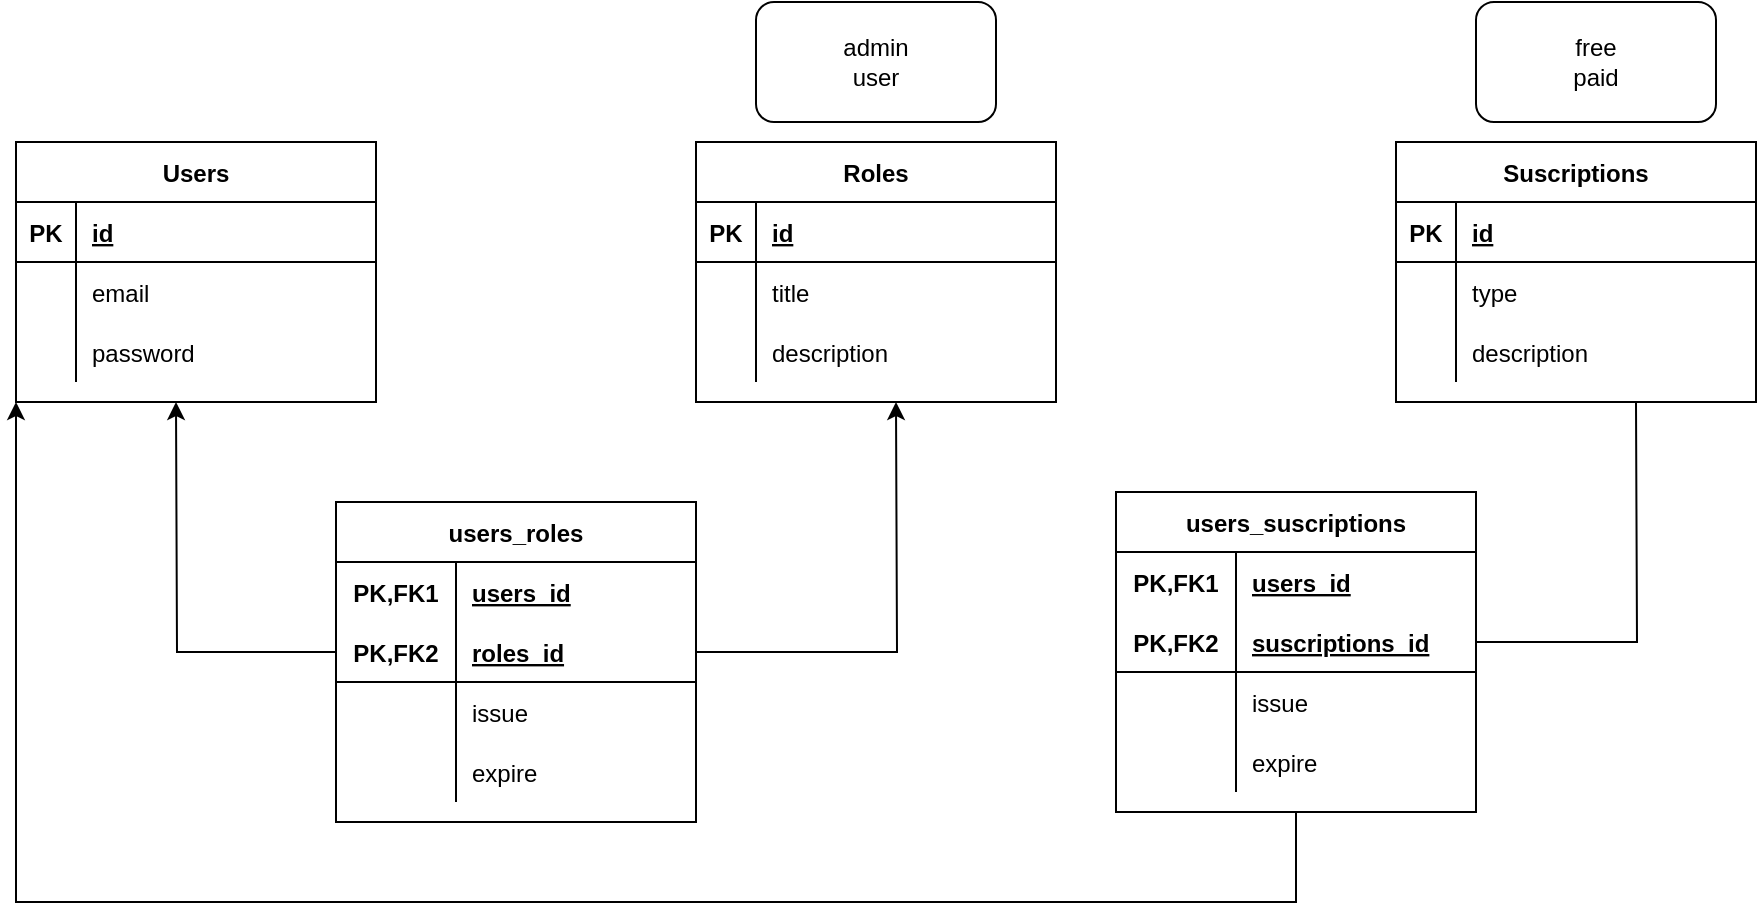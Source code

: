 <mxfile version="16.0.3" type="github">
  <diagram id="WaG9kZ2VibwFYi7EnxSm" name="Page-1">
    <mxGraphModel dx="1240" dy="697" grid="1" gridSize="10" guides="1" tooltips="1" connect="1" arrows="1" fold="1" page="1" pageScale="1" pageWidth="3300" pageHeight="4681" math="0" shadow="0">
      <root>
        <mxCell id="0" />
        <mxCell id="1" parent="0" />
        <mxCell id="ykjN1KbcCbVcYWyAtlIv-16" value="Roles" style="shape=table;startSize=30;container=1;collapsible=1;childLayout=tableLayout;fixedRows=1;rowLines=0;fontStyle=1;align=center;resizeLast=1;" parent="1" vertex="1">
          <mxGeometry x="510" y="80" width="180" height="130" as="geometry">
            <mxRectangle x="510" y="80" width="70" height="30" as="alternateBounds" />
          </mxGeometry>
        </mxCell>
        <mxCell id="ykjN1KbcCbVcYWyAtlIv-17" value="" style="shape=partialRectangle;collapsible=0;dropTarget=0;pointerEvents=0;fillColor=none;top=0;left=0;bottom=1;right=0;points=[[0,0.5],[1,0.5]];portConstraint=eastwest;" parent="ykjN1KbcCbVcYWyAtlIv-16" vertex="1">
          <mxGeometry y="30" width="180" height="30" as="geometry" />
        </mxCell>
        <mxCell id="ykjN1KbcCbVcYWyAtlIv-18" value="PK" style="shape=partialRectangle;connectable=0;fillColor=none;top=0;left=0;bottom=0;right=0;fontStyle=1;overflow=hidden;" parent="ykjN1KbcCbVcYWyAtlIv-17" vertex="1">
          <mxGeometry width="30" height="30" as="geometry">
            <mxRectangle width="30" height="30" as="alternateBounds" />
          </mxGeometry>
        </mxCell>
        <mxCell id="ykjN1KbcCbVcYWyAtlIv-19" value="id" style="shape=partialRectangle;connectable=0;fillColor=none;top=0;left=0;bottom=0;right=0;align=left;spacingLeft=6;fontStyle=5;overflow=hidden;" parent="ykjN1KbcCbVcYWyAtlIv-17" vertex="1">
          <mxGeometry x="30" width="150" height="30" as="geometry">
            <mxRectangle width="150" height="30" as="alternateBounds" />
          </mxGeometry>
        </mxCell>
        <mxCell id="ykjN1KbcCbVcYWyAtlIv-20" value="" style="shape=partialRectangle;collapsible=0;dropTarget=0;pointerEvents=0;fillColor=none;top=0;left=0;bottom=0;right=0;points=[[0,0.5],[1,0.5]];portConstraint=eastwest;" parent="ykjN1KbcCbVcYWyAtlIv-16" vertex="1">
          <mxGeometry y="60" width="180" height="30" as="geometry" />
        </mxCell>
        <mxCell id="ykjN1KbcCbVcYWyAtlIv-21" value="" style="shape=partialRectangle;connectable=0;fillColor=none;top=0;left=0;bottom=0;right=0;editable=1;overflow=hidden;" parent="ykjN1KbcCbVcYWyAtlIv-20" vertex="1">
          <mxGeometry width="30" height="30" as="geometry">
            <mxRectangle width="30" height="30" as="alternateBounds" />
          </mxGeometry>
        </mxCell>
        <mxCell id="ykjN1KbcCbVcYWyAtlIv-22" value="title" style="shape=partialRectangle;connectable=0;fillColor=none;top=0;left=0;bottom=0;right=0;align=left;spacingLeft=6;overflow=hidden;" parent="ykjN1KbcCbVcYWyAtlIv-20" vertex="1">
          <mxGeometry x="30" width="150" height="30" as="geometry">
            <mxRectangle width="150" height="30" as="alternateBounds" />
          </mxGeometry>
        </mxCell>
        <mxCell id="ykjN1KbcCbVcYWyAtlIv-23" value="" style="shape=partialRectangle;collapsible=0;dropTarget=0;pointerEvents=0;fillColor=none;top=0;left=0;bottom=0;right=0;points=[[0,0.5],[1,0.5]];portConstraint=eastwest;" parent="ykjN1KbcCbVcYWyAtlIv-16" vertex="1">
          <mxGeometry y="90" width="180" height="30" as="geometry" />
        </mxCell>
        <mxCell id="ykjN1KbcCbVcYWyAtlIv-24" value="" style="shape=partialRectangle;connectable=0;fillColor=none;top=0;left=0;bottom=0;right=0;editable=1;overflow=hidden;" parent="ykjN1KbcCbVcYWyAtlIv-23" vertex="1">
          <mxGeometry width="30" height="30" as="geometry">
            <mxRectangle width="30" height="30" as="alternateBounds" />
          </mxGeometry>
        </mxCell>
        <mxCell id="ykjN1KbcCbVcYWyAtlIv-25" value="description" style="shape=partialRectangle;connectable=0;fillColor=none;top=0;left=0;bottom=0;right=0;align=left;spacingLeft=6;overflow=hidden;" parent="ykjN1KbcCbVcYWyAtlIv-23" vertex="1">
          <mxGeometry x="30" width="150" height="30" as="geometry">
            <mxRectangle width="150" height="30" as="alternateBounds" />
          </mxGeometry>
        </mxCell>
        <mxCell id="ykjN1KbcCbVcYWyAtlIv-29" value="Users" style="shape=table;startSize=30;container=1;collapsible=1;childLayout=tableLayout;fixedRows=1;rowLines=0;fontStyle=1;align=center;resizeLast=1;" parent="1" vertex="1">
          <mxGeometry x="170" y="80" width="180" height="130" as="geometry" />
        </mxCell>
        <mxCell id="ykjN1KbcCbVcYWyAtlIv-30" value="" style="shape=partialRectangle;collapsible=0;dropTarget=0;pointerEvents=0;fillColor=none;top=0;left=0;bottom=1;right=0;points=[[0,0.5],[1,0.5]];portConstraint=eastwest;" parent="ykjN1KbcCbVcYWyAtlIv-29" vertex="1">
          <mxGeometry y="30" width="180" height="30" as="geometry" />
        </mxCell>
        <mxCell id="ykjN1KbcCbVcYWyAtlIv-31" value="PK" style="shape=partialRectangle;connectable=0;fillColor=none;top=0;left=0;bottom=0;right=0;fontStyle=1;overflow=hidden;" parent="ykjN1KbcCbVcYWyAtlIv-30" vertex="1">
          <mxGeometry width="30" height="30" as="geometry">
            <mxRectangle width="30" height="30" as="alternateBounds" />
          </mxGeometry>
        </mxCell>
        <mxCell id="ykjN1KbcCbVcYWyAtlIv-32" value="id" style="shape=partialRectangle;connectable=0;fillColor=none;top=0;left=0;bottom=0;right=0;align=left;spacingLeft=6;fontStyle=5;overflow=hidden;" parent="ykjN1KbcCbVcYWyAtlIv-30" vertex="1">
          <mxGeometry x="30" width="150" height="30" as="geometry">
            <mxRectangle width="150" height="30" as="alternateBounds" />
          </mxGeometry>
        </mxCell>
        <mxCell id="ykjN1KbcCbVcYWyAtlIv-33" value="" style="shape=partialRectangle;collapsible=0;dropTarget=0;pointerEvents=0;fillColor=none;top=0;left=0;bottom=0;right=0;points=[[0,0.5],[1,0.5]];portConstraint=eastwest;" parent="ykjN1KbcCbVcYWyAtlIv-29" vertex="1">
          <mxGeometry y="60" width="180" height="30" as="geometry" />
        </mxCell>
        <mxCell id="ykjN1KbcCbVcYWyAtlIv-34" value="" style="shape=partialRectangle;connectable=0;fillColor=none;top=0;left=0;bottom=0;right=0;editable=1;overflow=hidden;" parent="ykjN1KbcCbVcYWyAtlIv-33" vertex="1">
          <mxGeometry width="30" height="30" as="geometry">
            <mxRectangle width="30" height="30" as="alternateBounds" />
          </mxGeometry>
        </mxCell>
        <mxCell id="ykjN1KbcCbVcYWyAtlIv-35" value="email" style="shape=partialRectangle;connectable=0;fillColor=none;top=0;left=0;bottom=0;right=0;align=left;spacingLeft=6;overflow=hidden;" parent="ykjN1KbcCbVcYWyAtlIv-33" vertex="1">
          <mxGeometry x="30" width="150" height="30" as="geometry">
            <mxRectangle width="150" height="30" as="alternateBounds" />
          </mxGeometry>
        </mxCell>
        <mxCell id="ykjN1KbcCbVcYWyAtlIv-36" value="" style="shape=partialRectangle;collapsible=0;dropTarget=0;pointerEvents=0;fillColor=none;top=0;left=0;bottom=0;right=0;points=[[0,0.5],[1,0.5]];portConstraint=eastwest;" parent="ykjN1KbcCbVcYWyAtlIv-29" vertex="1">
          <mxGeometry y="90" width="180" height="30" as="geometry" />
        </mxCell>
        <mxCell id="ykjN1KbcCbVcYWyAtlIv-37" value="" style="shape=partialRectangle;connectable=0;fillColor=none;top=0;left=0;bottom=0;right=0;editable=1;overflow=hidden;" parent="ykjN1KbcCbVcYWyAtlIv-36" vertex="1">
          <mxGeometry width="30" height="30" as="geometry">
            <mxRectangle width="30" height="30" as="alternateBounds" />
          </mxGeometry>
        </mxCell>
        <mxCell id="ykjN1KbcCbVcYWyAtlIv-38" value="password" style="shape=partialRectangle;connectable=0;fillColor=none;top=0;left=0;bottom=0;right=0;align=left;spacingLeft=6;overflow=hidden;" parent="ykjN1KbcCbVcYWyAtlIv-36" vertex="1">
          <mxGeometry x="30" width="150" height="30" as="geometry">
            <mxRectangle width="150" height="30" as="alternateBounds" />
          </mxGeometry>
        </mxCell>
        <mxCell id="ykjN1KbcCbVcYWyAtlIv-42" value="users_roles" style="shape=table;startSize=30;container=1;collapsible=1;childLayout=tableLayout;fixedRows=1;rowLines=0;fontStyle=1;align=center;resizeLast=1;" parent="1" vertex="1">
          <mxGeometry x="330" y="260" width="180" height="160" as="geometry">
            <mxRectangle x="330" y="260" width="100" height="30" as="alternateBounds" />
          </mxGeometry>
        </mxCell>
        <mxCell id="ykjN1KbcCbVcYWyAtlIv-43" value="" style="shape=partialRectangle;collapsible=0;dropTarget=0;pointerEvents=0;fillColor=none;top=0;left=0;bottom=0;right=0;points=[[0,0.5],[1,0.5]];portConstraint=eastwest;" parent="ykjN1KbcCbVcYWyAtlIv-42" vertex="1">
          <mxGeometry y="30" width="180" height="30" as="geometry" />
        </mxCell>
        <mxCell id="ykjN1KbcCbVcYWyAtlIv-44" value="PK,FK1" style="shape=partialRectangle;connectable=0;fillColor=none;top=0;left=0;bottom=0;right=0;fontStyle=1;overflow=hidden;" parent="ykjN1KbcCbVcYWyAtlIv-43" vertex="1">
          <mxGeometry width="60" height="30" as="geometry">
            <mxRectangle width="60" height="30" as="alternateBounds" />
          </mxGeometry>
        </mxCell>
        <mxCell id="ykjN1KbcCbVcYWyAtlIv-45" value="users_id" style="shape=partialRectangle;connectable=0;fillColor=none;top=0;left=0;bottom=0;right=0;align=left;spacingLeft=6;fontStyle=5;overflow=hidden;" parent="ykjN1KbcCbVcYWyAtlIv-43" vertex="1">
          <mxGeometry x="60" width="120" height="30" as="geometry">
            <mxRectangle width="120" height="30" as="alternateBounds" />
          </mxGeometry>
        </mxCell>
        <mxCell id="ykjN1KbcCbVcYWyAtlIv-46" value="" style="shape=partialRectangle;collapsible=0;dropTarget=0;pointerEvents=0;fillColor=none;top=0;left=0;bottom=1;right=0;points=[[0,0.5],[1,0.5]];portConstraint=eastwest;" parent="ykjN1KbcCbVcYWyAtlIv-42" vertex="1">
          <mxGeometry y="60" width="180" height="30" as="geometry" />
        </mxCell>
        <mxCell id="ykjN1KbcCbVcYWyAtlIv-47" value="PK,FK2" style="shape=partialRectangle;connectable=0;fillColor=none;top=0;left=0;bottom=0;right=0;fontStyle=1;overflow=hidden;" parent="ykjN1KbcCbVcYWyAtlIv-46" vertex="1">
          <mxGeometry width="60" height="30" as="geometry">
            <mxRectangle width="60" height="30" as="alternateBounds" />
          </mxGeometry>
        </mxCell>
        <mxCell id="ykjN1KbcCbVcYWyAtlIv-48" value="roles_id" style="shape=partialRectangle;connectable=0;fillColor=none;top=0;left=0;bottom=0;right=0;align=left;spacingLeft=6;fontStyle=5;overflow=hidden;" parent="ykjN1KbcCbVcYWyAtlIv-46" vertex="1">
          <mxGeometry x="60" width="120" height="30" as="geometry">
            <mxRectangle width="120" height="30" as="alternateBounds" />
          </mxGeometry>
        </mxCell>
        <mxCell id="ykjN1KbcCbVcYWyAtlIv-49" value="" style="shape=partialRectangle;collapsible=0;dropTarget=0;pointerEvents=0;fillColor=none;top=0;left=0;bottom=0;right=0;points=[[0,0.5],[1,0.5]];portConstraint=eastwest;" parent="ykjN1KbcCbVcYWyAtlIv-42" vertex="1">
          <mxGeometry y="90" width="180" height="30" as="geometry" />
        </mxCell>
        <mxCell id="ykjN1KbcCbVcYWyAtlIv-50" value="" style="shape=partialRectangle;connectable=0;fillColor=none;top=0;left=0;bottom=0;right=0;editable=1;overflow=hidden;" parent="ykjN1KbcCbVcYWyAtlIv-49" vertex="1">
          <mxGeometry width="60" height="30" as="geometry">
            <mxRectangle width="60" height="30" as="alternateBounds" />
          </mxGeometry>
        </mxCell>
        <mxCell id="ykjN1KbcCbVcYWyAtlIv-51" value="issue" style="shape=partialRectangle;connectable=0;fillColor=none;top=0;left=0;bottom=0;right=0;align=left;spacingLeft=6;overflow=hidden;" parent="ykjN1KbcCbVcYWyAtlIv-49" vertex="1">
          <mxGeometry x="60" width="120" height="30" as="geometry">
            <mxRectangle width="120" height="30" as="alternateBounds" />
          </mxGeometry>
        </mxCell>
        <mxCell id="ykjN1KbcCbVcYWyAtlIv-52" value="" style="shape=partialRectangle;collapsible=0;dropTarget=0;pointerEvents=0;fillColor=none;top=0;left=0;bottom=0;right=0;points=[[0,0.5],[1,0.5]];portConstraint=eastwest;" parent="ykjN1KbcCbVcYWyAtlIv-42" vertex="1">
          <mxGeometry y="120" width="180" height="30" as="geometry" />
        </mxCell>
        <mxCell id="ykjN1KbcCbVcYWyAtlIv-53" value="" style="shape=partialRectangle;connectable=0;fillColor=none;top=0;left=0;bottom=0;right=0;editable=1;overflow=hidden;" parent="ykjN1KbcCbVcYWyAtlIv-52" vertex="1">
          <mxGeometry width="60" height="30" as="geometry">
            <mxRectangle width="60" height="30" as="alternateBounds" />
          </mxGeometry>
        </mxCell>
        <mxCell id="ykjN1KbcCbVcYWyAtlIv-54" value="expire" style="shape=partialRectangle;connectable=0;fillColor=none;top=0;left=0;bottom=0;right=0;align=left;spacingLeft=6;overflow=hidden;" parent="ykjN1KbcCbVcYWyAtlIv-52" vertex="1">
          <mxGeometry x="60" width="120" height="30" as="geometry">
            <mxRectangle width="120" height="30" as="alternateBounds" />
          </mxGeometry>
        </mxCell>
        <mxCell id="ykjN1KbcCbVcYWyAtlIv-55" style="edgeStyle=orthogonalEdgeStyle;rounded=0;orthogonalLoop=1;jettySize=auto;html=1;" parent="1" source="ykjN1KbcCbVcYWyAtlIv-46" edge="1">
          <mxGeometry relative="1" as="geometry">
            <mxPoint x="610" y="210" as="targetPoint" />
          </mxGeometry>
        </mxCell>
        <mxCell id="ykjN1KbcCbVcYWyAtlIv-57" style="edgeStyle=orthogonalEdgeStyle;rounded=0;orthogonalLoop=1;jettySize=auto;html=1;exitX=0;exitY=0.5;exitDx=0;exitDy=0;" parent="1" source="ykjN1KbcCbVcYWyAtlIv-46" edge="1">
          <mxGeometry relative="1" as="geometry">
            <mxPoint x="250" y="210" as="targetPoint" />
          </mxGeometry>
        </mxCell>
        <mxCell id="ykjN1KbcCbVcYWyAtlIv-58" value="Suscriptions" style="shape=table;startSize=30;container=1;collapsible=1;childLayout=tableLayout;fixedRows=1;rowLines=0;fontStyle=1;align=center;resizeLast=1;" parent="1" vertex="1">
          <mxGeometry x="860" y="80" width="180" height="130" as="geometry" />
        </mxCell>
        <mxCell id="ykjN1KbcCbVcYWyAtlIv-59" value="" style="shape=partialRectangle;collapsible=0;dropTarget=0;pointerEvents=0;fillColor=none;top=0;left=0;bottom=1;right=0;points=[[0,0.5],[1,0.5]];portConstraint=eastwest;" parent="ykjN1KbcCbVcYWyAtlIv-58" vertex="1">
          <mxGeometry y="30" width="180" height="30" as="geometry" />
        </mxCell>
        <mxCell id="ykjN1KbcCbVcYWyAtlIv-60" value="PK" style="shape=partialRectangle;connectable=0;fillColor=none;top=0;left=0;bottom=0;right=0;fontStyle=1;overflow=hidden;" parent="ykjN1KbcCbVcYWyAtlIv-59" vertex="1">
          <mxGeometry width="30" height="30" as="geometry">
            <mxRectangle width="30" height="30" as="alternateBounds" />
          </mxGeometry>
        </mxCell>
        <mxCell id="ykjN1KbcCbVcYWyAtlIv-61" value="id" style="shape=partialRectangle;connectable=0;fillColor=none;top=0;left=0;bottom=0;right=0;align=left;spacingLeft=6;fontStyle=5;overflow=hidden;" parent="ykjN1KbcCbVcYWyAtlIv-59" vertex="1">
          <mxGeometry x="30" width="150" height="30" as="geometry">
            <mxRectangle width="150" height="30" as="alternateBounds" />
          </mxGeometry>
        </mxCell>
        <mxCell id="ykjN1KbcCbVcYWyAtlIv-62" value="" style="shape=partialRectangle;collapsible=0;dropTarget=0;pointerEvents=0;fillColor=none;top=0;left=0;bottom=0;right=0;points=[[0,0.5],[1,0.5]];portConstraint=eastwest;" parent="ykjN1KbcCbVcYWyAtlIv-58" vertex="1">
          <mxGeometry y="60" width="180" height="30" as="geometry" />
        </mxCell>
        <mxCell id="ykjN1KbcCbVcYWyAtlIv-63" value="" style="shape=partialRectangle;connectable=0;fillColor=none;top=0;left=0;bottom=0;right=0;editable=1;overflow=hidden;" parent="ykjN1KbcCbVcYWyAtlIv-62" vertex="1">
          <mxGeometry width="30" height="30" as="geometry">
            <mxRectangle width="30" height="30" as="alternateBounds" />
          </mxGeometry>
        </mxCell>
        <mxCell id="ykjN1KbcCbVcYWyAtlIv-64" value="type" style="shape=partialRectangle;connectable=0;fillColor=none;top=0;left=0;bottom=0;right=0;align=left;spacingLeft=6;overflow=hidden;" parent="ykjN1KbcCbVcYWyAtlIv-62" vertex="1">
          <mxGeometry x="30" width="150" height="30" as="geometry">
            <mxRectangle width="150" height="30" as="alternateBounds" />
          </mxGeometry>
        </mxCell>
        <mxCell id="ykjN1KbcCbVcYWyAtlIv-65" value="" style="shape=partialRectangle;collapsible=0;dropTarget=0;pointerEvents=0;fillColor=none;top=0;left=0;bottom=0;right=0;points=[[0,0.5],[1,0.5]];portConstraint=eastwest;" parent="ykjN1KbcCbVcYWyAtlIv-58" vertex="1">
          <mxGeometry y="90" width="180" height="30" as="geometry" />
        </mxCell>
        <mxCell id="ykjN1KbcCbVcYWyAtlIv-66" value="" style="shape=partialRectangle;connectable=0;fillColor=none;top=0;left=0;bottom=0;right=0;editable=1;overflow=hidden;" parent="ykjN1KbcCbVcYWyAtlIv-65" vertex="1">
          <mxGeometry width="30" height="30" as="geometry">
            <mxRectangle width="30" height="30" as="alternateBounds" />
          </mxGeometry>
        </mxCell>
        <mxCell id="ykjN1KbcCbVcYWyAtlIv-67" value="description" style="shape=partialRectangle;connectable=0;fillColor=none;top=0;left=0;bottom=0;right=0;align=left;spacingLeft=6;overflow=hidden;" parent="ykjN1KbcCbVcYWyAtlIv-65" vertex="1">
          <mxGeometry x="30" width="150" height="30" as="geometry">
            <mxRectangle width="150" height="30" as="alternateBounds" />
          </mxGeometry>
        </mxCell>
        <mxCell id="ykjN1KbcCbVcYWyAtlIv-86" style="edgeStyle=elbowEdgeStyle;rounded=0;orthogonalLoop=1;jettySize=auto;html=1;exitX=0.5;exitY=1;exitDx=0;exitDy=0;entryX=0;entryY=1;entryDx=0;entryDy=0;startArrow=none;startFill=0;endArrow=classic;endFill=1;" parent="1" source="ykjN1KbcCbVcYWyAtlIv-71" target="ykjN1KbcCbVcYWyAtlIv-29" edge="1">
          <mxGeometry relative="1" as="geometry">
            <Array as="points">
              <mxPoint x="650" y="460" />
              <mxPoint x="200" y="270" />
              <mxPoint x="380" y="480" />
            </Array>
          </mxGeometry>
        </mxCell>
        <mxCell id="ykjN1KbcCbVcYWyAtlIv-71" value="users_suscriptions" style="shape=table;startSize=30;container=1;collapsible=1;childLayout=tableLayout;fixedRows=1;rowLines=0;fontStyle=1;align=center;resizeLast=1;" parent="1" vertex="1">
          <mxGeometry x="720" y="255" width="180" height="160" as="geometry" />
        </mxCell>
        <mxCell id="ykjN1KbcCbVcYWyAtlIv-72" value="" style="shape=partialRectangle;collapsible=0;dropTarget=0;pointerEvents=0;fillColor=none;top=0;left=0;bottom=0;right=0;points=[[0,0.5],[1,0.5]];portConstraint=eastwest;" parent="ykjN1KbcCbVcYWyAtlIv-71" vertex="1">
          <mxGeometry y="30" width="180" height="30" as="geometry" />
        </mxCell>
        <mxCell id="ykjN1KbcCbVcYWyAtlIv-73" value="PK,FK1" style="shape=partialRectangle;connectable=0;fillColor=none;top=0;left=0;bottom=0;right=0;fontStyle=1;overflow=hidden;" parent="ykjN1KbcCbVcYWyAtlIv-72" vertex="1">
          <mxGeometry width="60" height="30" as="geometry">
            <mxRectangle width="60" height="30" as="alternateBounds" />
          </mxGeometry>
        </mxCell>
        <mxCell id="ykjN1KbcCbVcYWyAtlIv-74" value="users_id" style="shape=partialRectangle;connectable=0;fillColor=none;top=0;left=0;bottom=0;right=0;align=left;spacingLeft=6;fontStyle=5;overflow=hidden;" parent="ykjN1KbcCbVcYWyAtlIv-72" vertex="1">
          <mxGeometry x="60" width="120" height="30" as="geometry">
            <mxRectangle width="120" height="30" as="alternateBounds" />
          </mxGeometry>
        </mxCell>
        <mxCell id="ykjN1KbcCbVcYWyAtlIv-75" value="" style="shape=partialRectangle;collapsible=0;dropTarget=0;pointerEvents=0;fillColor=none;top=0;left=0;bottom=1;right=0;points=[[0,0.5],[1,0.5]];portConstraint=eastwest;" parent="ykjN1KbcCbVcYWyAtlIv-71" vertex="1">
          <mxGeometry y="60" width="180" height="30" as="geometry" />
        </mxCell>
        <mxCell id="ykjN1KbcCbVcYWyAtlIv-76" value="PK,FK2" style="shape=partialRectangle;connectable=0;fillColor=none;top=0;left=0;bottom=0;right=0;fontStyle=1;overflow=hidden;" parent="ykjN1KbcCbVcYWyAtlIv-75" vertex="1">
          <mxGeometry width="60" height="30" as="geometry">
            <mxRectangle width="60" height="30" as="alternateBounds" />
          </mxGeometry>
        </mxCell>
        <mxCell id="ykjN1KbcCbVcYWyAtlIv-77" value="suscriptions_id" style="shape=partialRectangle;connectable=0;fillColor=none;top=0;left=0;bottom=0;right=0;align=left;spacingLeft=6;fontStyle=5;overflow=hidden;" parent="ykjN1KbcCbVcYWyAtlIv-75" vertex="1">
          <mxGeometry x="60" width="120" height="30" as="geometry">
            <mxRectangle width="120" height="30" as="alternateBounds" />
          </mxGeometry>
        </mxCell>
        <mxCell id="ykjN1KbcCbVcYWyAtlIv-78" value="" style="shape=partialRectangle;collapsible=0;dropTarget=0;pointerEvents=0;fillColor=none;top=0;left=0;bottom=0;right=0;points=[[0,0.5],[1,0.5]];portConstraint=eastwest;" parent="ykjN1KbcCbVcYWyAtlIv-71" vertex="1">
          <mxGeometry y="90" width="180" height="30" as="geometry" />
        </mxCell>
        <mxCell id="ykjN1KbcCbVcYWyAtlIv-79" value="" style="shape=partialRectangle;connectable=0;fillColor=none;top=0;left=0;bottom=0;right=0;editable=1;overflow=hidden;" parent="ykjN1KbcCbVcYWyAtlIv-78" vertex="1">
          <mxGeometry width="60" height="30" as="geometry">
            <mxRectangle width="60" height="30" as="alternateBounds" />
          </mxGeometry>
        </mxCell>
        <mxCell id="ykjN1KbcCbVcYWyAtlIv-80" value="issue" style="shape=partialRectangle;connectable=0;fillColor=none;top=0;left=0;bottom=0;right=0;align=left;spacingLeft=6;overflow=hidden;" parent="ykjN1KbcCbVcYWyAtlIv-78" vertex="1">
          <mxGeometry x="60" width="120" height="30" as="geometry">
            <mxRectangle width="120" height="30" as="alternateBounds" />
          </mxGeometry>
        </mxCell>
        <mxCell id="ykjN1KbcCbVcYWyAtlIv-81" value="" style="shape=partialRectangle;collapsible=0;dropTarget=0;pointerEvents=0;fillColor=none;top=0;left=0;bottom=0;right=0;points=[[0,0.5],[1,0.5]];portConstraint=eastwest;" parent="ykjN1KbcCbVcYWyAtlIv-71" vertex="1">
          <mxGeometry y="120" width="180" height="30" as="geometry" />
        </mxCell>
        <mxCell id="ykjN1KbcCbVcYWyAtlIv-82" value="" style="shape=partialRectangle;connectable=0;fillColor=none;top=0;left=0;bottom=0;right=0;editable=1;overflow=hidden;" parent="ykjN1KbcCbVcYWyAtlIv-81" vertex="1">
          <mxGeometry width="60" height="30" as="geometry">
            <mxRectangle width="60" height="30" as="alternateBounds" />
          </mxGeometry>
        </mxCell>
        <mxCell id="ykjN1KbcCbVcYWyAtlIv-83" value="expire" style="shape=partialRectangle;connectable=0;fillColor=none;top=0;left=0;bottom=0;right=0;align=left;spacingLeft=6;overflow=hidden;" parent="ykjN1KbcCbVcYWyAtlIv-81" vertex="1">
          <mxGeometry x="60" width="120" height="30" as="geometry">
            <mxRectangle width="120" height="30" as="alternateBounds" />
          </mxGeometry>
        </mxCell>
        <mxCell id="ykjN1KbcCbVcYWyAtlIv-84" style="edgeStyle=orthogonalEdgeStyle;rounded=0;orthogonalLoop=1;jettySize=auto;html=1;exitX=1;exitY=0.5;exitDx=0;exitDy=0;endArrow=none;endFill=0;" parent="1" source="ykjN1KbcCbVcYWyAtlIv-75" edge="1">
          <mxGeometry relative="1" as="geometry">
            <mxPoint x="980" y="210" as="targetPoint" />
          </mxGeometry>
        </mxCell>
        <mxCell id="kAyfUJaVOO4lsDXZnbHn-1" value="admin&lt;br&gt;user" style="rounded=1;whiteSpace=wrap;html=1;" vertex="1" parent="1">
          <mxGeometry x="540" y="10" width="120" height="60" as="geometry" />
        </mxCell>
        <mxCell id="kAyfUJaVOO4lsDXZnbHn-2" value="free&lt;br&gt;paid" style="rounded=1;whiteSpace=wrap;html=1;" vertex="1" parent="1">
          <mxGeometry x="900" y="10" width="120" height="60" as="geometry" />
        </mxCell>
      </root>
    </mxGraphModel>
  </diagram>
</mxfile>
